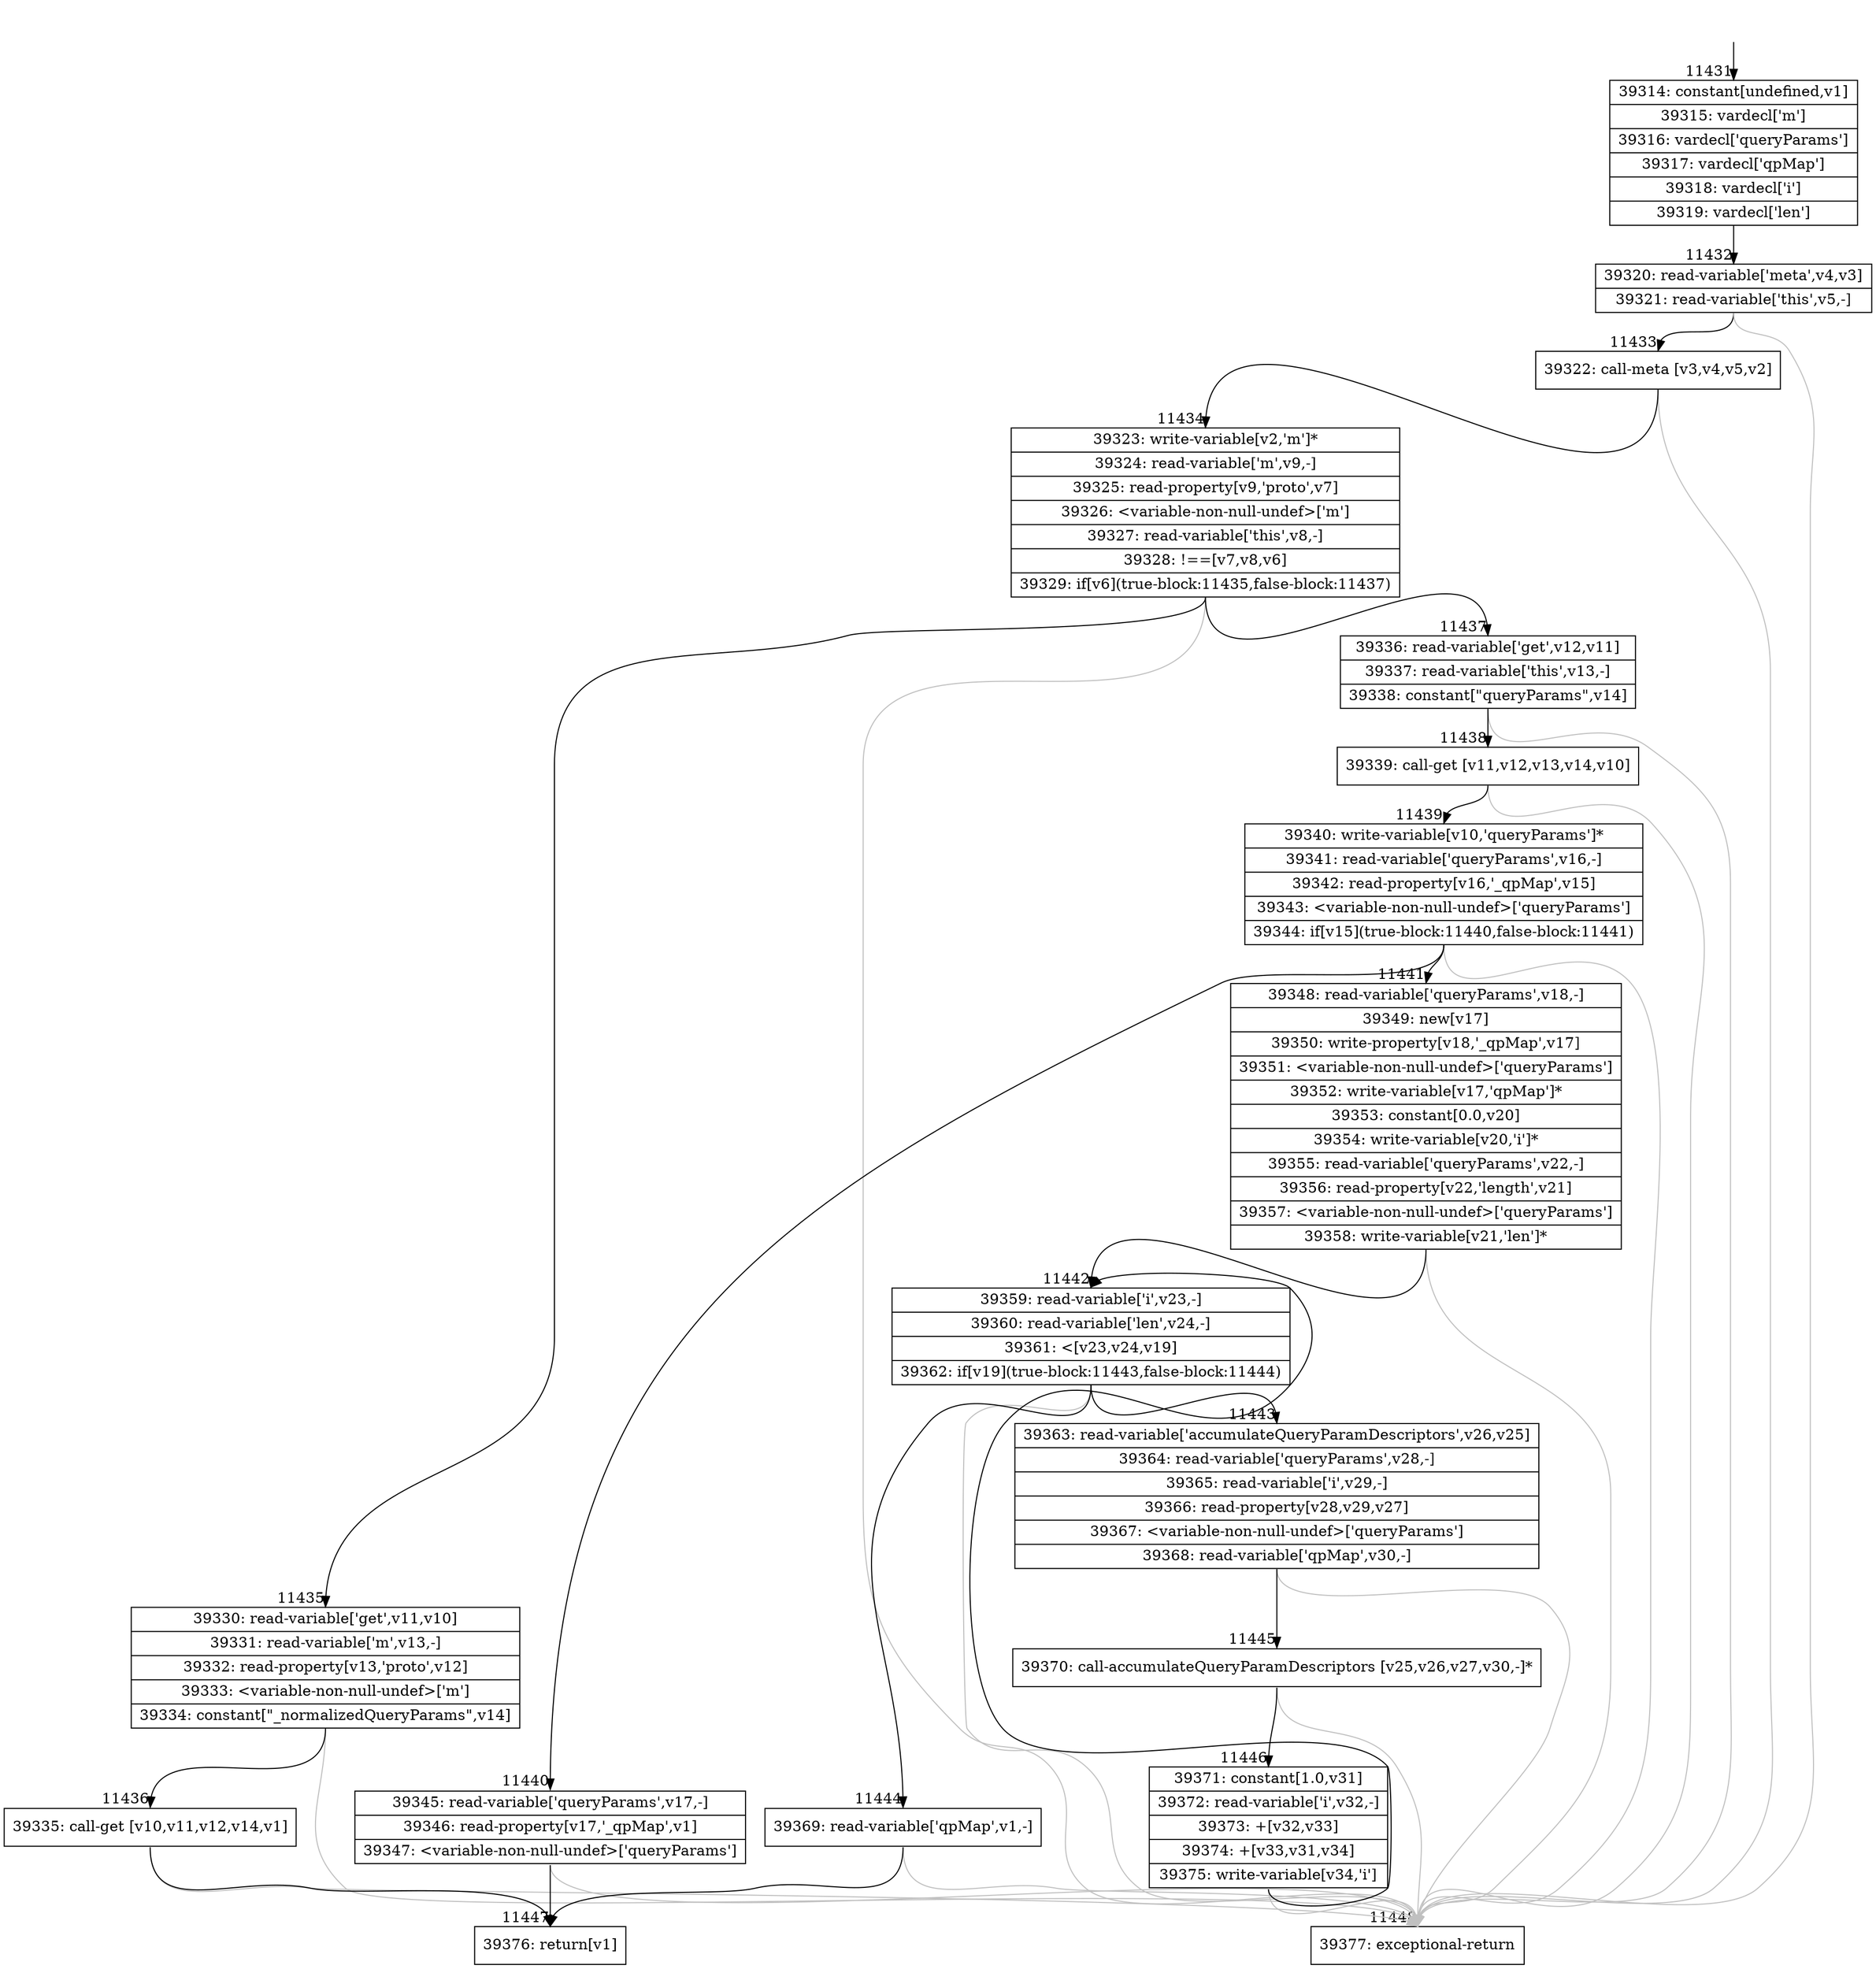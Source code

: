 digraph {
rankdir="TD"
BB_entry942[shape=none,label=""];
BB_entry942 -> BB11431 [tailport=s, headport=n, headlabel="    11431"]
BB11431 [shape=record label="{39314: constant[undefined,v1]|39315: vardecl['m']|39316: vardecl['queryParams']|39317: vardecl['qpMap']|39318: vardecl['i']|39319: vardecl['len']}" ] 
BB11431 -> BB11432 [tailport=s, headport=n, headlabel="      11432"]
BB11432 [shape=record label="{39320: read-variable['meta',v4,v3]|39321: read-variable['this',v5,-]}" ] 
BB11432 -> BB11433 [tailport=s, headport=n, headlabel="      11433"]
BB11432 -> BB11448 [tailport=s, headport=n, color=gray, headlabel="      11448"]
BB11433 [shape=record label="{39322: call-meta [v3,v4,v5,v2]}" ] 
BB11433 -> BB11434 [tailport=s, headport=n, headlabel="      11434"]
BB11433 -> BB11448 [tailport=s, headport=n, color=gray]
BB11434 [shape=record label="{39323: write-variable[v2,'m']*|39324: read-variable['m',v9,-]|39325: read-property[v9,'proto',v7]|39326: \<variable-non-null-undef\>['m']|39327: read-variable['this',v8,-]|39328: !==[v7,v8,v6]|39329: if[v6](true-block:11435,false-block:11437)}" ] 
BB11434 -> BB11435 [tailport=s, headport=n, headlabel="      11435"]
BB11434 -> BB11437 [tailport=s, headport=n, headlabel="      11437"]
BB11434 -> BB11448 [tailport=s, headport=n, color=gray]
BB11435 [shape=record label="{39330: read-variable['get',v11,v10]|39331: read-variable['m',v13,-]|39332: read-property[v13,'proto',v12]|39333: \<variable-non-null-undef\>['m']|39334: constant[\"_normalizedQueryParams\",v14]}" ] 
BB11435 -> BB11436 [tailport=s, headport=n, headlabel="      11436"]
BB11435 -> BB11448 [tailport=s, headport=n, color=gray]
BB11436 [shape=record label="{39335: call-get [v10,v11,v12,v14,v1]}" ] 
BB11436 -> BB11447 [tailport=s, headport=n, headlabel="      11447"]
BB11436 -> BB11448 [tailport=s, headport=n, color=gray]
BB11437 [shape=record label="{39336: read-variable['get',v12,v11]|39337: read-variable['this',v13,-]|39338: constant[\"queryParams\",v14]}" ] 
BB11437 -> BB11438 [tailport=s, headport=n, headlabel="      11438"]
BB11437 -> BB11448 [tailport=s, headport=n, color=gray]
BB11438 [shape=record label="{39339: call-get [v11,v12,v13,v14,v10]}" ] 
BB11438 -> BB11439 [tailport=s, headport=n, headlabel="      11439"]
BB11438 -> BB11448 [tailport=s, headport=n, color=gray]
BB11439 [shape=record label="{39340: write-variable[v10,'queryParams']*|39341: read-variable['queryParams',v16,-]|39342: read-property[v16,'_qpMap',v15]|39343: \<variable-non-null-undef\>['queryParams']|39344: if[v15](true-block:11440,false-block:11441)}" ] 
BB11439 -> BB11440 [tailport=s, headport=n, headlabel="      11440"]
BB11439 -> BB11441 [tailport=s, headport=n, headlabel="      11441"]
BB11439 -> BB11448 [tailport=s, headport=n, color=gray]
BB11440 [shape=record label="{39345: read-variable['queryParams',v17,-]|39346: read-property[v17,'_qpMap',v1]|39347: \<variable-non-null-undef\>['queryParams']}" ] 
BB11440 -> BB11447 [tailport=s, headport=n]
BB11440 -> BB11448 [tailport=s, headport=n, color=gray]
BB11441 [shape=record label="{39348: read-variable['queryParams',v18,-]|39349: new[v17]|39350: write-property[v18,'_qpMap',v17]|39351: \<variable-non-null-undef\>['queryParams']|39352: write-variable[v17,'qpMap']*|39353: constant[0.0,v20]|39354: write-variable[v20,'i']*|39355: read-variable['queryParams',v22,-]|39356: read-property[v22,'length',v21]|39357: \<variable-non-null-undef\>['queryParams']|39358: write-variable[v21,'len']*}" ] 
BB11441 -> BB11442 [tailport=s, headport=n, headlabel="      11442"]
BB11441 -> BB11448 [tailport=s, headport=n, color=gray]
BB11442 [shape=record label="{39359: read-variable['i',v23,-]|39360: read-variable['len',v24,-]|39361: \<[v23,v24,v19]|39362: if[v19](true-block:11443,false-block:11444)}" ] 
BB11442 -> BB11443 [tailport=s, headport=n, headlabel="      11443"]
BB11442 -> BB11444 [tailport=s, headport=n, headlabel="      11444"]
BB11442 -> BB11448 [tailport=s, headport=n, color=gray]
BB11443 [shape=record label="{39363: read-variable['accumulateQueryParamDescriptors',v26,v25]|39364: read-variable['queryParams',v28,-]|39365: read-variable['i',v29,-]|39366: read-property[v28,v29,v27]|39367: \<variable-non-null-undef\>['queryParams']|39368: read-variable['qpMap',v30,-]}" ] 
BB11443 -> BB11445 [tailport=s, headport=n, headlabel="      11445"]
BB11443 -> BB11448 [tailport=s, headport=n, color=gray]
BB11444 [shape=record label="{39369: read-variable['qpMap',v1,-]}" ] 
BB11444 -> BB11447 [tailport=s, headport=n]
BB11444 -> BB11448 [tailport=s, headport=n, color=gray]
BB11445 [shape=record label="{39370: call-accumulateQueryParamDescriptors [v25,v26,v27,v30,-]*}" ] 
BB11445 -> BB11446 [tailport=s, headport=n, headlabel="      11446"]
BB11445 -> BB11448 [tailport=s, headport=n, color=gray]
BB11446 [shape=record label="{39371: constant[1.0,v31]|39372: read-variable['i',v32,-]|39373: +[v32,v33]|39374: +[v33,v31,v34]|39375: write-variable[v34,'i']}" ] 
BB11446 -> BB11442 [tailport=s, headport=n]
BB11446 -> BB11448 [tailport=s, headport=n, color=gray]
BB11447 [shape=record label="{39376: return[v1]}" ] 
BB11448 [shape=record label="{39377: exceptional-return}" ] 
//#$~ 20844
}
